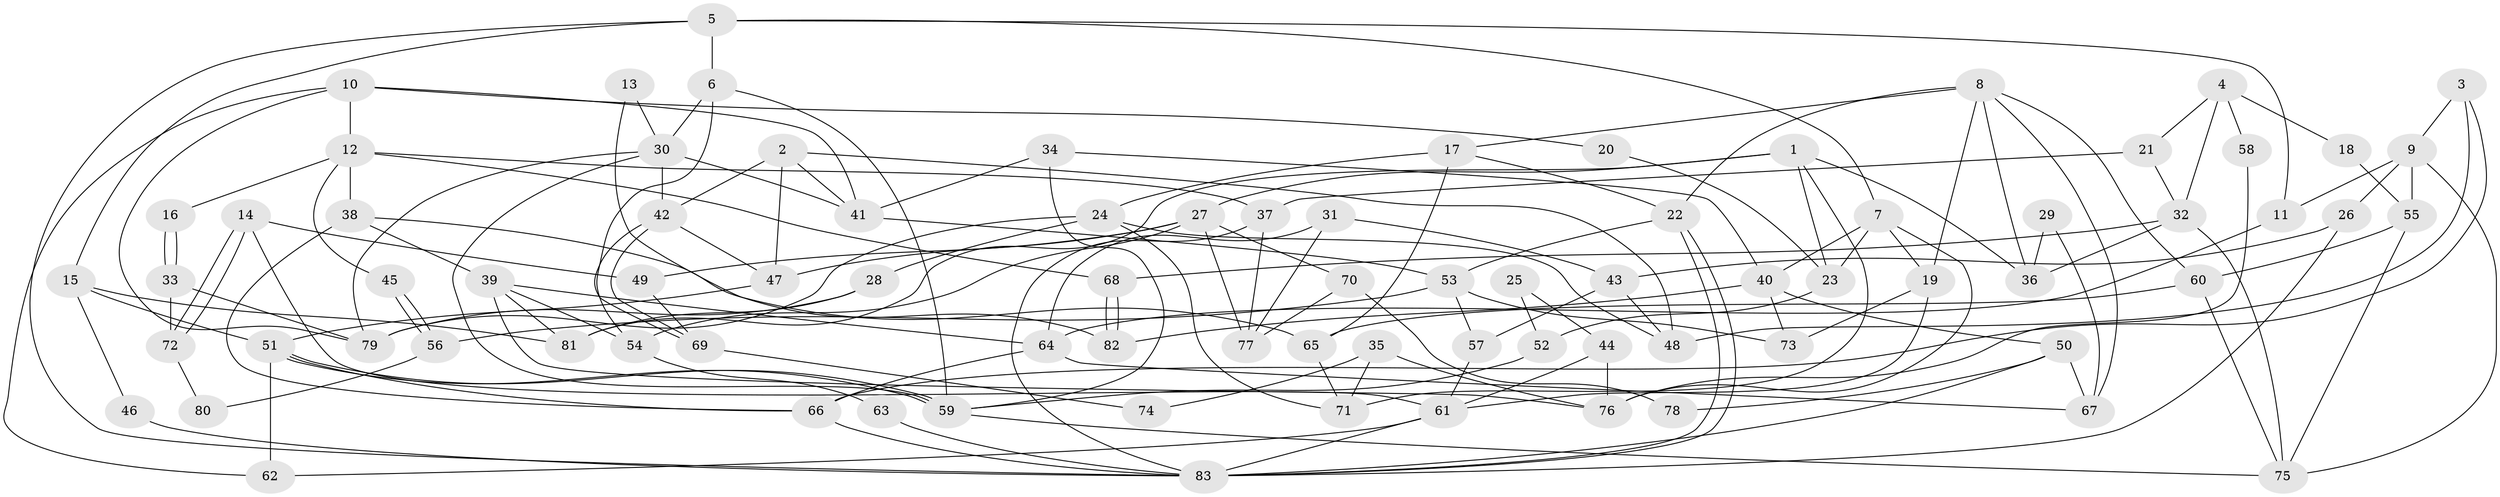 // coarse degree distribution, {4: 0.22, 6: 0.14, 3: 0.26, 7: 0.14, 5: 0.14, 2: 0.06, 8: 0.02, 11: 0.02}
// Generated by graph-tools (version 1.1) at 2025/37/03/04/25 23:37:11]
// undirected, 83 vertices, 166 edges
graph export_dot {
  node [color=gray90,style=filled];
  1;
  2;
  3;
  4;
  5;
  6;
  7;
  8;
  9;
  10;
  11;
  12;
  13;
  14;
  15;
  16;
  17;
  18;
  19;
  20;
  21;
  22;
  23;
  24;
  25;
  26;
  27;
  28;
  29;
  30;
  31;
  32;
  33;
  34;
  35;
  36;
  37;
  38;
  39;
  40;
  41;
  42;
  43;
  44;
  45;
  46;
  47;
  48;
  49;
  50;
  51;
  52;
  53;
  54;
  55;
  56;
  57;
  58;
  59;
  60;
  61;
  62;
  63;
  64;
  65;
  66;
  67;
  68;
  69;
  70;
  71;
  72;
  73;
  74;
  75;
  76;
  77;
  78;
  79;
  80;
  81;
  82;
  83;
  1 -- 81;
  1 -- 27;
  1 -- 23;
  1 -- 36;
  1 -- 71;
  2 -- 47;
  2 -- 48;
  2 -- 41;
  2 -- 42;
  3 -- 66;
  3 -- 9;
  3 -- 48;
  4 -- 32;
  4 -- 21;
  4 -- 18;
  4 -- 58;
  5 -- 83;
  5 -- 6;
  5 -- 7;
  5 -- 11;
  5 -- 15;
  6 -- 59;
  6 -- 30;
  6 -- 54;
  7 -- 40;
  7 -- 19;
  7 -- 23;
  7 -- 76;
  8 -- 22;
  8 -- 17;
  8 -- 19;
  8 -- 36;
  8 -- 60;
  8 -- 67;
  9 -- 75;
  9 -- 55;
  9 -- 11;
  9 -- 26;
  10 -- 41;
  10 -- 79;
  10 -- 12;
  10 -- 20;
  10 -- 62;
  11 -- 64;
  12 -- 68;
  12 -- 16;
  12 -- 37;
  12 -- 38;
  12 -- 45;
  13 -- 30;
  13 -- 82;
  14 -- 61;
  14 -- 72;
  14 -- 72;
  14 -- 49;
  15 -- 51;
  15 -- 46;
  15 -- 81;
  16 -- 33;
  16 -- 33;
  17 -- 65;
  17 -- 22;
  17 -- 24;
  18 -- 55;
  19 -- 61;
  19 -- 73;
  20 -- 23;
  21 -- 32;
  21 -- 37;
  22 -- 53;
  22 -- 83;
  22 -- 83;
  23 -- 52;
  24 -- 48;
  24 -- 28;
  24 -- 71;
  24 -- 79;
  25 -- 52;
  25 -- 44;
  26 -- 43;
  26 -- 83;
  27 -- 47;
  27 -- 54;
  27 -- 49;
  27 -- 70;
  27 -- 77;
  28 -- 81;
  28 -- 79;
  29 -- 67;
  29 -- 36;
  30 -- 42;
  30 -- 79;
  30 -- 41;
  30 -- 59;
  31 -- 64;
  31 -- 77;
  31 -- 43;
  32 -- 36;
  32 -- 75;
  32 -- 68;
  33 -- 79;
  33 -- 72;
  34 -- 59;
  34 -- 41;
  34 -- 40;
  35 -- 71;
  35 -- 76;
  35 -- 74;
  37 -- 83;
  37 -- 77;
  38 -- 66;
  38 -- 39;
  38 -- 65;
  39 -- 64;
  39 -- 54;
  39 -- 76;
  39 -- 81;
  40 -- 50;
  40 -- 73;
  40 -- 82;
  41 -- 53;
  42 -- 69;
  42 -- 69;
  42 -- 47;
  43 -- 57;
  43 -- 48;
  44 -- 61;
  44 -- 76;
  45 -- 56;
  45 -- 56;
  46 -- 83;
  47 -- 51;
  49 -- 69;
  50 -- 67;
  50 -- 83;
  50 -- 78;
  51 -- 62;
  51 -- 59;
  51 -- 59;
  51 -- 66;
  52 -- 59;
  53 -- 73;
  53 -- 56;
  53 -- 57;
  54 -- 63;
  55 -- 75;
  55 -- 60;
  56 -- 80;
  57 -- 61;
  58 -- 76;
  59 -- 75;
  60 -- 65;
  60 -- 75;
  61 -- 83;
  61 -- 62;
  63 -- 83;
  64 -- 66;
  64 -- 67;
  65 -- 71;
  66 -- 83;
  68 -- 82;
  68 -- 82;
  69 -- 74;
  70 -- 77;
  70 -- 78;
  72 -- 80;
}
